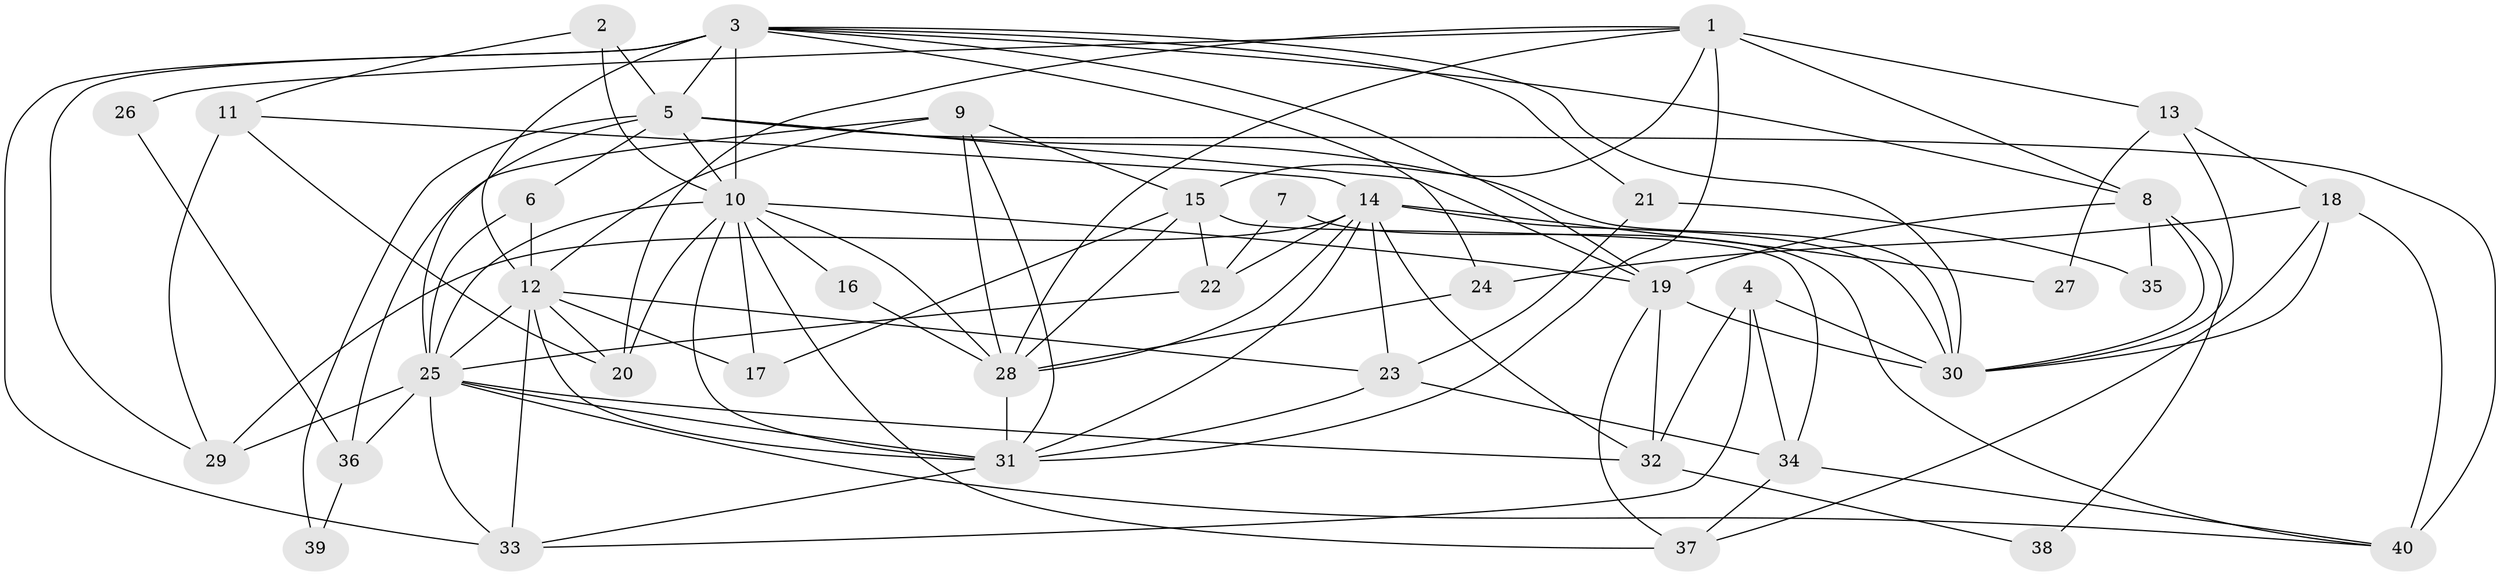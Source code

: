 // original degree distribution, {3: 0.2911392405063291, 5: 0.24050632911392406, 2: 0.11392405063291139, 8: 0.02531645569620253, 4: 0.24050632911392406, 6: 0.08860759493670886}
// Generated by graph-tools (version 1.1) at 2025/36/03/09/25 02:36:23]
// undirected, 40 vertices, 103 edges
graph export_dot {
graph [start="1"]
  node [color=gray90,style=filled];
  1;
  2;
  3;
  4;
  5;
  6;
  7;
  8;
  9;
  10;
  11;
  12;
  13;
  14;
  15;
  16;
  17;
  18;
  19;
  20;
  21;
  22;
  23;
  24;
  25;
  26;
  27;
  28;
  29;
  30;
  31;
  32;
  33;
  34;
  35;
  36;
  37;
  38;
  39;
  40;
  1 -- 8 [weight=1.0];
  1 -- 13 [weight=1.0];
  1 -- 15 [weight=2.0];
  1 -- 20 [weight=1.0];
  1 -- 26 [weight=1.0];
  1 -- 28 [weight=1.0];
  1 -- 31 [weight=1.0];
  2 -- 5 [weight=1.0];
  2 -- 10 [weight=1.0];
  2 -- 11 [weight=1.0];
  3 -- 5 [weight=1.0];
  3 -- 8 [weight=1.0];
  3 -- 10 [weight=1.0];
  3 -- 12 [weight=2.0];
  3 -- 19 [weight=1.0];
  3 -- 21 [weight=1.0];
  3 -- 24 [weight=1.0];
  3 -- 29 [weight=1.0];
  3 -- 30 [weight=1.0];
  3 -- 33 [weight=1.0];
  4 -- 30 [weight=1.0];
  4 -- 32 [weight=1.0];
  4 -- 33 [weight=1.0];
  4 -- 34 [weight=1.0];
  5 -- 6 [weight=1.0];
  5 -- 10 [weight=1.0];
  5 -- 19 [weight=1.0];
  5 -- 25 [weight=1.0];
  5 -- 30 [weight=2.0];
  5 -- 39 [weight=1.0];
  5 -- 40 [weight=1.0];
  6 -- 12 [weight=2.0];
  6 -- 25 [weight=1.0];
  7 -- 22 [weight=1.0];
  7 -- 40 [weight=1.0];
  8 -- 19 [weight=1.0];
  8 -- 30 [weight=1.0];
  8 -- 35 [weight=1.0];
  8 -- 38 [weight=1.0];
  9 -- 12 [weight=1.0];
  9 -- 15 [weight=1.0];
  9 -- 28 [weight=1.0];
  9 -- 31 [weight=1.0];
  9 -- 36 [weight=1.0];
  10 -- 16 [weight=1.0];
  10 -- 17 [weight=2.0];
  10 -- 19 [weight=2.0];
  10 -- 20 [weight=1.0];
  10 -- 25 [weight=1.0];
  10 -- 28 [weight=1.0];
  10 -- 31 [weight=2.0];
  10 -- 37 [weight=1.0];
  11 -- 14 [weight=1.0];
  11 -- 20 [weight=1.0];
  11 -- 29 [weight=1.0];
  12 -- 17 [weight=1.0];
  12 -- 20 [weight=1.0];
  12 -- 23 [weight=1.0];
  12 -- 25 [weight=1.0];
  12 -- 31 [weight=1.0];
  12 -- 33 [weight=1.0];
  13 -- 18 [weight=1.0];
  13 -- 27 [weight=1.0];
  13 -- 30 [weight=1.0];
  14 -- 22 [weight=1.0];
  14 -- 23 [weight=1.0];
  14 -- 27 [weight=1.0];
  14 -- 28 [weight=1.0];
  14 -- 29 [weight=2.0];
  14 -- 30 [weight=2.0];
  14 -- 31 [weight=1.0];
  14 -- 32 [weight=1.0];
  15 -- 17 [weight=1.0];
  15 -- 22 [weight=1.0];
  15 -- 28 [weight=1.0];
  15 -- 34 [weight=1.0];
  16 -- 28 [weight=1.0];
  18 -- 24 [weight=1.0];
  18 -- 30 [weight=1.0];
  18 -- 37 [weight=1.0];
  18 -- 40 [weight=1.0];
  19 -- 30 [weight=1.0];
  19 -- 32 [weight=1.0];
  19 -- 37 [weight=1.0];
  21 -- 23 [weight=1.0];
  21 -- 35 [weight=1.0];
  22 -- 25 [weight=1.0];
  23 -- 31 [weight=2.0];
  23 -- 34 [weight=1.0];
  24 -- 28 [weight=1.0];
  25 -- 29 [weight=1.0];
  25 -- 31 [weight=1.0];
  25 -- 32 [weight=1.0];
  25 -- 33 [weight=1.0];
  25 -- 36 [weight=2.0];
  25 -- 40 [weight=1.0];
  26 -- 36 [weight=1.0];
  28 -- 31 [weight=1.0];
  31 -- 33 [weight=1.0];
  32 -- 38 [weight=1.0];
  34 -- 37 [weight=1.0];
  34 -- 40 [weight=1.0];
  36 -- 39 [weight=1.0];
}
